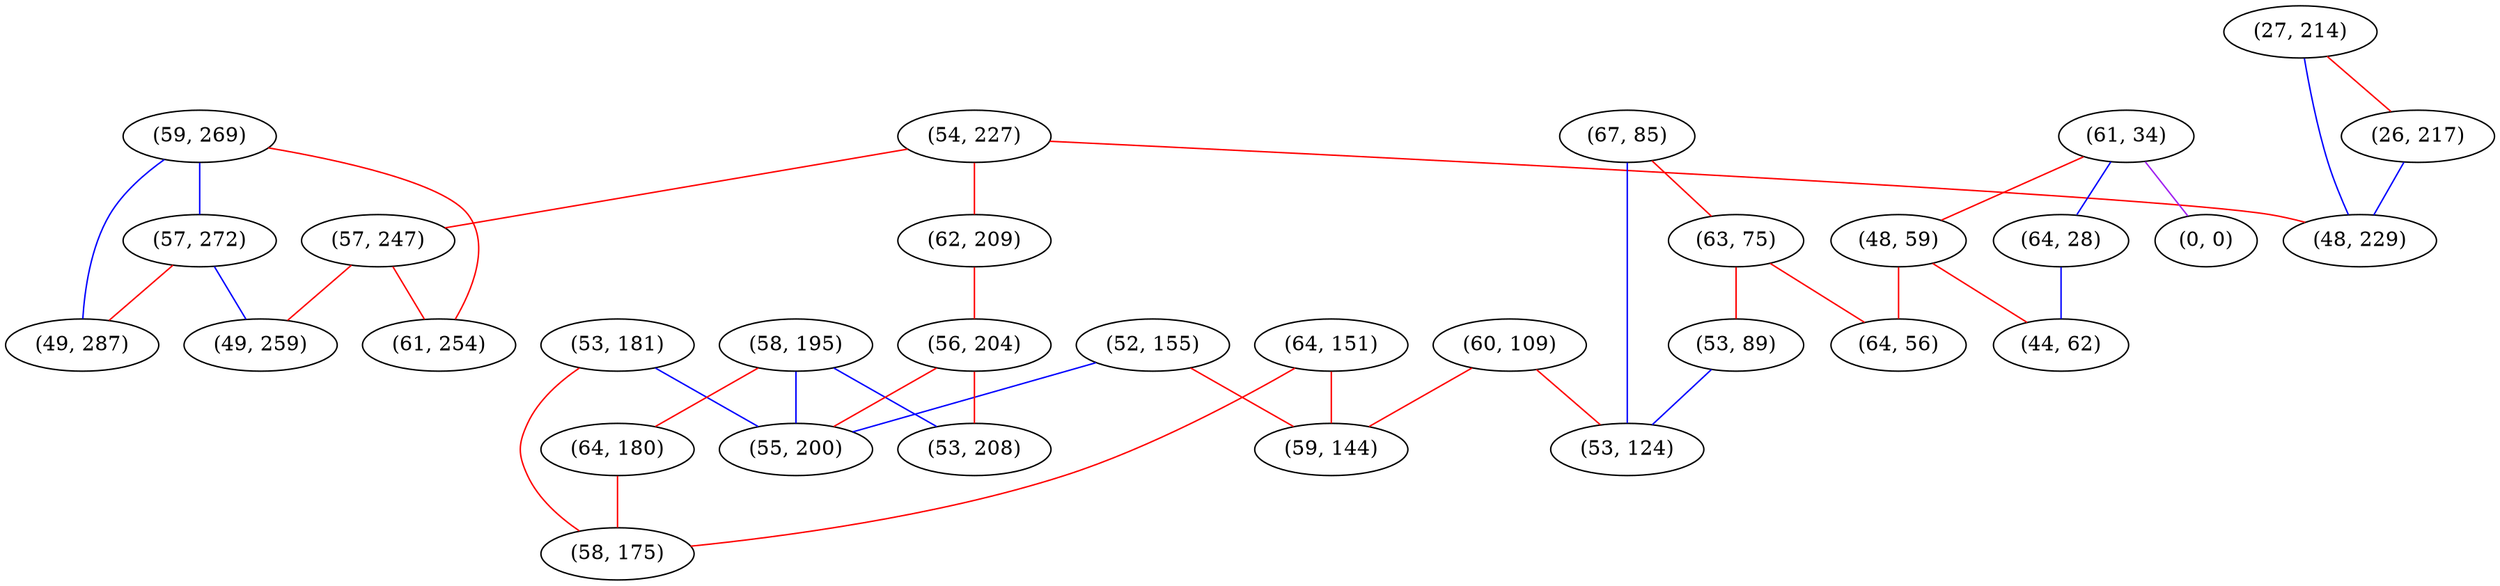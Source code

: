 graph "" {
"(54, 227)";
"(53, 181)";
"(64, 151)";
"(58, 195)";
"(67, 85)";
"(61, 34)";
"(59, 269)";
"(27, 214)";
"(57, 247)";
"(63, 75)";
"(57, 272)";
"(64, 180)";
"(48, 59)";
"(49, 259)";
"(52, 155)";
"(60, 109)";
"(53, 89)";
"(0, 0)";
"(61, 254)";
"(53, 124)";
"(64, 56)";
"(59, 144)";
"(62, 209)";
"(56, 204)";
"(26, 217)";
"(64, 28)";
"(58, 175)";
"(48, 229)";
"(55, 200)";
"(49, 287)";
"(44, 62)";
"(53, 208)";
"(54, 227)" -- "(62, 209)"  [color=red, key=0, weight=1];
"(54, 227)" -- "(48, 229)"  [color=red, key=0, weight=1];
"(54, 227)" -- "(57, 247)"  [color=red, key=0, weight=1];
"(53, 181)" -- "(58, 175)"  [color=red, key=0, weight=1];
"(53, 181)" -- "(55, 200)"  [color=blue, key=0, weight=3];
"(64, 151)" -- "(59, 144)"  [color=red, key=0, weight=1];
"(64, 151)" -- "(58, 175)"  [color=red, key=0, weight=1];
"(58, 195)" -- "(55, 200)"  [color=blue, key=0, weight=3];
"(58, 195)" -- "(53, 208)"  [color=blue, key=0, weight=3];
"(58, 195)" -- "(64, 180)"  [color=red, key=0, weight=1];
"(67, 85)" -- "(63, 75)"  [color=red, key=0, weight=1];
"(67, 85)" -- "(53, 124)"  [color=blue, key=0, weight=3];
"(61, 34)" -- "(48, 59)"  [color=red, key=0, weight=1];
"(61, 34)" -- "(0, 0)"  [color=purple, key=0, weight=4];
"(61, 34)" -- "(64, 28)"  [color=blue, key=0, weight=3];
"(59, 269)" -- "(61, 254)"  [color=red, key=0, weight=1];
"(59, 269)" -- "(57, 272)"  [color=blue, key=0, weight=3];
"(59, 269)" -- "(49, 287)"  [color=blue, key=0, weight=3];
"(27, 214)" -- "(48, 229)"  [color=blue, key=0, weight=3];
"(27, 214)" -- "(26, 217)"  [color=red, key=0, weight=1];
"(57, 247)" -- "(61, 254)"  [color=red, key=0, weight=1];
"(57, 247)" -- "(49, 259)"  [color=red, key=0, weight=1];
"(63, 75)" -- "(53, 89)"  [color=red, key=0, weight=1];
"(63, 75)" -- "(64, 56)"  [color=red, key=0, weight=1];
"(57, 272)" -- "(49, 259)"  [color=blue, key=0, weight=3];
"(57, 272)" -- "(49, 287)"  [color=red, key=0, weight=1];
"(64, 180)" -- "(58, 175)"  [color=red, key=0, weight=1];
"(48, 59)" -- "(64, 56)"  [color=red, key=0, weight=1];
"(48, 59)" -- "(44, 62)"  [color=red, key=0, weight=1];
"(52, 155)" -- "(59, 144)"  [color=red, key=0, weight=1];
"(52, 155)" -- "(55, 200)"  [color=blue, key=0, weight=3];
"(60, 109)" -- "(59, 144)"  [color=red, key=0, weight=1];
"(60, 109)" -- "(53, 124)"  [color=red, key=0, weight=1];
"(53, 89)" -- "(53, 124)"  [color=blue, key=0, weight=3];
"(62, 209)" -- "(56, 204)"  [color=red, key=0, weight=1];
"(56, 204)" -- "(55, 200)"  [color=red, key=0, weight=1];
"(56, 204)" -- "(53, 208)"  [color=red, key=0, weight=1];
"(26, 217)" -- "(48, 229)"  [color=blue, key=0, weight=3];
"(64, 28)" -- "(44, 62)"  [color=blue, key=0, weight=3];
}
